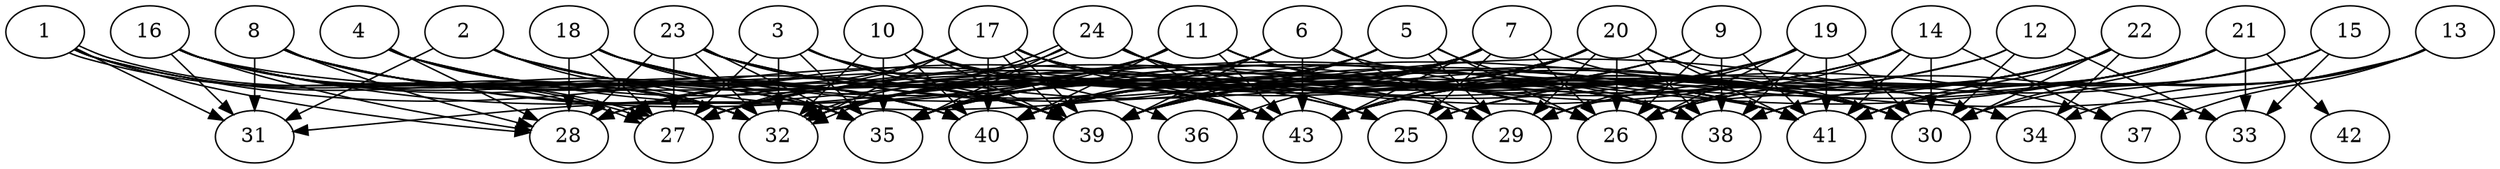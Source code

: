 // DAG (tier=3-complex, mode=compute, n=43, ccr=0.471, fat=0.845, density=0.681, regular=0.314, jump=0.287, mindata=1048576, maxdata=16777216)
// DAG automatically generated by daggen at Sun Aug 24 16:33:34 2025
// /home/ermia/Project/Environments/daggen/bin/daggen --dot --ccr 0.471 --fat 0.845 --regular 0.314 --density 0.681 --jump 0.287 --mindata 1048576 --maxdata 16777216 -n 43 
digraph G {
  1 [size="20132830037606860", alpha="0.06", expect_size="10066415018803430"]
  1 -> 27 [size ="2228495799287808"]
  1 -> 27 [size ="2228495799287808"]
  1 -> 28 [size ="2228495799287808"]
  1 -> 31 [size ="2228495799287808"]
  1 -> 32 [size ="2228495799287808"]
  1 -> 35 [size ="2228495799287808"]
  1 -> 43 [size ="2228495799287808"]
  2 [size="39435453812934720", alpha="0.07", expect_size="19717726906467360"]
  2 -> 31 [size ="1493695136268288"]
  2 -> 32 [size ="1493695136268288"]
  2 -> 34 [size ="1493695136268288"]
  2 -> 39 [size ="1493695136268288"]
  2 -> 40 [size ="1493695136268288"]
  2 -> 43 [size ="1493695136268288"]
  3 [size="890210048414641408", alpha="0.16", expect_size="445105024207320704"]
  3 -> 27 [size ="313574522093568"]
  3 -> 30 [size ="313574522093568"]
  3 -> 32 [size ="313574522093568"]
  3 -> 35 [size ="313574522093568"]
  3 -> 39 [size ="313574522093568"]
  3 -> 43 [size ="313574522093568"]
  4 [size="33851121958874700", alpha="0.06", expect_size="16925560979437350"]
  4 -> 25 [size ="997565084467200"]
  4 -> 28 [size ="997565084467200"]
  4 -> 32 [size ="997565084467200"]
  4 -> 35 [size ="997565084467200"]
  4 -> 38 [size ="997565084467200"]
  4 -> 40 [size ="997565084467200"]
  5 [size="477510985823729344", alpha="0.07", expect_size="238755492911864672"]
  5 -> 26 [size ="263724824788992"]
  5 -> 29 [size ="263724824788992"]
  5 -> 32 [size ="263724824788992"]
  5 -> 35 [size ="263724824788992"]
  5 -> 38 [size ="263724824788992"]
  5 -> 39 [size ="263724824788992"]
  5 -> 40 [size ="263724824788992"]
  6 [size="1492826013430441836544", alpha="0.15", expect_size="746413006715220918272"]
  6 -> 29 [size ="1044951458643968"]
  6 -> 32 [size ="1044951458643968"]
  6 -> 33 [size ="1044951458643968"]
  6 -> 35 [size ="1044951458643968"]
  6 -> 39 [size ="1044951458643968"]
  6 -> 40 [size ="1044951458643968"]
  6 -> 43 [size ="1044951458643968"]
  7 [size="2823711573525185691648", alpha="0.14", expect_size="1411855786762592845824"]
  7 -> 25 [size ="1598221159759872"]
  7 -> 26 [size ="1598221159759872"]
  7 -> 30 [size ="1598221159759872"]
  7 -> 32 [size ="1598221159759872"]
  7 -> 35 [size ="1598221159759872"]
  7 -> 36 [size ="1598221159759872"]
  7 -> 39 [size ="1598221159759872"]
  7 -> 40 [size ="1598221159759872"]
  7 -> 43 [size ="1598221159759872"]
  8 [size="2627366945902164480", alpha="0.12", expect_size="1313683472951082240"]
  8 -> 26 [size ="912903888699392"]
  8 -> 28 [size ="912903888699392"]
  8 -> 31 [size ="912903888699392"]
  8 -> 32 [size ="912903888699392"]
  8 -> 35 [size ="912903888699392"]
  8 -> 38 [size ="912903888699392"]
  8 -> 39 [size ="912903888699392"]
  8 -> 40 [size ="912903888699392"]
  9 [size="4412906623173885165568", alpha="0.16", expect_size="2206453311586942582784"]
  9 -> 26 [size ="2152318204116992"]
  9 -> 35 [size ="2152318204116992"]
  9 -> 38 [size ="2152318204116992"]
  9 -> 39 [size ="2152318204116992"]
  9 -> 40 [size ="2152318204116992"]
  9 -> 41 [size ="2152318204116992"]
  10 [size="15048344763038478", alpha="0.08", expect_size="7524172381519239"]
  10 -> 26 [size ="37417755082752"]
  10 -> 32 [size ="37417755082752"]
  10 -> 35 [size ="37417755082752"]
  10 -> 36 [size ="37417755082752"]
  10 -> 39 [size ="37417755082752"]
  10 -> 40 [size ="37417755082752"]
  10 -> 43 [size ="37417755082752"]
  11 [size="20659885956302536", alpha="0.13", expect_size="10329942978151268"]
  11 -> 27 [size ="10901834956800"]
  11 -> 30 [size ="10901834956800"]
  11 -> 31 [size ="10901834956800"]
  11 -> 32 [size ="10901834956800"]
  11 -> 34 [size ="10901834956800"]
  11 -> 35 [size ="10901834956800"]
  11 -> 38 [size ="10901834956800"]
  11 -> 40 [size ="10901834956800"]
  11 -> 41 [size ="10901834956800"]
  11 -> 43 [size ="10901834956800"]
  12 [size="45174005762042626048", alpha="0.09", expect_size="22587002881021313024"]
  12 -> 30 [size ="101472662454272"]
  12 -> 32 [size ="101472662454272"]
  12 -> 33 [size ="101472662454272"]
  12 -> 43 [size ="101472662454272"]
  13 [size="27910962675997900", alpha="0.08", expect_size="13955481337998950"]
  13 -> 30 [size ="1264988664627200"]
  13 -> 34 [size ="1264988664627200"]
  13 -> 37 [size ="1264988664627200"]
  13 -> 40 [size ="1264988664627200"]
  13 -> 41 [size ="1264988664627200"]
  14 [size="44975999141054544", alpha="0.00", expect_size="22487999570527272"]
  14 -> 26 [size ="120494804172800"]
  14 -> 28 [size ="120494804172800"]
  14 -> 30 [size ="120494804172800"]
  14 -> 35 [size ="120494804172800"]
  14 -> 37 [size ="120494804172800"]
  14 -> 40 [size ="120494804172800"]
  14 -> 41 [size ="120494804172800"]
  15 [size="74369405174338880", alpha="0.14", expect_size="37184702587169440"]
  15 -> 25 [size ="44221520150528"]
  15 -> 33 [size ="44221520150528"]
  15 -> 38 [size ="44221520150528"]
  15 -> 41 [size ="44221520150528"]
  16 [size="803020950975851528192", alpha="0.10", expect_size="401510475487925764096"]
  16 -> 27 [size ="691153594744832"]
  16 -> 28 [size ="691153594744832"]
  16 -> 29 [size ="691153594744832"]
  16 -> 31 [size ="691153594744832"]
  16 -> 32 [size ="691153594744832"]
  16 -> 35 [size ="691153594744832"]
  16 -> 39 [size ="691153594744832"]
  16 -> 40 [size ="691153594744832"]
  16 -> 41 [size ="691153594744832"]
  17 [size="1849814540127715584", alpha="0.00", expect_size="924907270063857792"]
  17 -> 26 [size ="2032040430010368"]
  17 -> 27 [size ="2032040430010368"]
  17 -> 28 [size ="2032040430010368"]
  17 -> 30 [size ="2032040430010368"]
  17 -> 32 [size ="2032040430010368"]
  17 -> 39 [size ="2032040430010368"]
  17 -> 39 [size ="2032040430010368"]
  17 -> 40 [size ="2032040430010368"]
  17 -> 41 [size ="2032040430010368"]
  17 -> 43 [size ="2032040430010368"]
  18 [size="96158528596791525376", alpha="0.05", expect_size="48079264298395762688"]
  18 -> 26 [size ="167912048427008"]
  18 -> 27 [size ="167912048427008"]
  18 -> 28 [size ="167912048427008"]
  18 -> 35 [size ="167912048427008"]
  18 -> 40 [size ="167912048427008"]
  18 -> 41 [size ="167912048427008"]
  18 -> 43 [size ="167912048427008"]
  19 [size="1914350033396767", alpha="0.05", expect_size="957175016698383"]
  19 -> 26 [size ="45814961405952"]
  19 -> 27 [size ="45814961405952"]
  19 -> 29 [size ="45814961405952"]
  19 -> 30 [size ="45814961405952"]
  19 -> 38 [size ="45814961405952"]
  19 -> 41 [size ="45814961405952"]
  19 -> 43 [size ="45814961405952"]
  20 [size="2189577781987019587584", alpha="0.10", expect_size="1094788890993509793792"]
  20 -> 26 [size ="1348953270386688"]
  20 -> 27 [size ="1348953270386688"]
  20 -> 28 [size ="1348953270386688"]
  20 -> 29 [size ="1348953270386688"]
  20 -> 30 [size ="1348953270386688"]
  20 -> 32 [size ="1348953270386688"]
  20 -> 38 [size ="1348953270386688"]
  20 -> 39 [size ="1348953270386688"]
  20 -> 41 [size ="1348953270386688"]
  20 -> 43 [size ="1348953270386688"]
  21 [size="1327698255085729", alpha="0.05", expect_size="663849127542864"]
  21 -> 26 [size ="37453196951552"]
  21 -> 30 [size ="37453196951552"]
  21 -> 33 [size ="37453196951552"]
  21 -> 35 [size ="37453196951552"]
  21 -> 38 [size ="37453196951552"]
  21 -> 39 [size ="37453196951552"]
  21 -> 42 [size ="37453196951552"]
  21 -> 43 [size ="37453196951552"]
  22 [size="268649276127119584", alpha="0.12", expect_size="134324638063559792"]
  22 -> 25 [size ="634495929679872"]
  22 -> 26 [size ="634495929679872"]
  22 -> 29 [size ="634495929679872"]
  22 -> 30 [size ="634495929679872"]
  22 -> 34 [size ="634495929679872"]
  22 -> 39 [size ="634495929679872"]
  22 -> 41 [size ="634495929679872"]
  22 -> 43 [size ="634495929679872"]
  23 [size="53549672007688920", alpha="0.02", expect_size="26774836003844460"]
  23 -> 25 [size ="846764621955072"]
  23 -> 27 [size ="846764621955072"]
  23 -> 28 [size ="846764621955072"]
  23 -> 30 [size ="846764621955072"]
  23 -> 32 [size ="846764621955072"]
  23 -> 35 [size ="846764621955072"]
  23 -> 39 [size ="846764621955072"]
  23 -> 41 [size ="846764621955072"]
  24 [size="233218911409705472", alpha="0.03", expect_size="116609455704852736"]
  24 -> 25 [size ="131214816051200"]
  24 -> 27 [size ="131214816051200"]
  24 -> 30 [size ="131214816051200"]
  24 -> 32 [size ="131214816051200"]
  24 -> 32 [size ="131214816051200"]
  24 -> 35 [size ="131214816051200"]
  24 -> 37 [size ="131214816051200"]
  24 -> 43 [size ="131214816051200"]
  25 [size="3859213829301391872", alpha="0.00", expect_size="1929606914650695936"]
  26 [size="427544285431485184", alpha="0.07", expect_size="213772142715742592"]
  27 [size="1725632922718800", alpha="0.19", expect_size="862816461359400"]
  28 [size="2438926178939183616", alpha="0.00", expect_size="1219463089469591808"]
  29 [size="1819441822490532352", alpha="0.06", expect_size="909720911245266176"]
  30 [size="11855650638145960", alpha="0.18", expect_size="5927825319072980"]
  31 [size="11248277887081242", alpha="0.14", expect_size="5624138943540621"]
  32 [size="57478690664576512", alpha="0.10", expect_size="28739345332288256"]
  33 [size="45836533392462568", alpha="0.16", expect_size="22918266696231284"]
  34 [size="39987412890845184", alpha="0.15", expect_size="19993706445422592"]
  35 [size="91698354551096272", alpha="0.16", expect_size="45849177275548136"]
  36 [size="36335502859627120", alpha="0.18", expect_size="18167751429813560"]
  37 [size="268825340435104384", alpha="0.15", expect_size="134412670217552192"]
  38 [size="1147525624905257189376", alpha="0.02", expect_size="573762812452628594688"]
  39 [size="10492781685147080", alpha="0.00", expect_size="5246390842573540"]
  40 [size="721624864534612224", alpha="0.18", expect_size="360812432267306112"]
  41 [size="10746845592596818", alpha="0.04", expect_size="5373422796298409"]
  42 [size="88650012912199936", alpha="0.14", expect_size="44325006456099968"]
  43 [size="2301849651080505856", alpha="0.16", expect_size="1150924825540252928"]
}